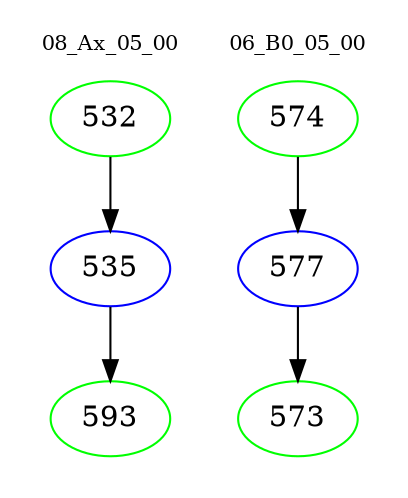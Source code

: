 digraph{
subgraph cluster_0 {
color = white
label = "08_Ax_05_00";
fontsize=10;
T0_532 [label="532", color="green"]
T0_532 -> T0_535 [color="black"]
T0_535 [label="535", color="blue"]
T0_535 -> T0_593 [color="black"]
T0_593 [label="593", color="green"]
}
subgraph cluster_1 {
color = white
label = "06_B0_05_00";
fontsize=10;
T1_574 [label="574", color="green"]
T1_574 -> T1_577 [color="black"]
T1_577 [label="577", color="blue"]
T1_577 -> T1_573 [color="black"]
T1_573 [label="573", color="green"]
}
}
